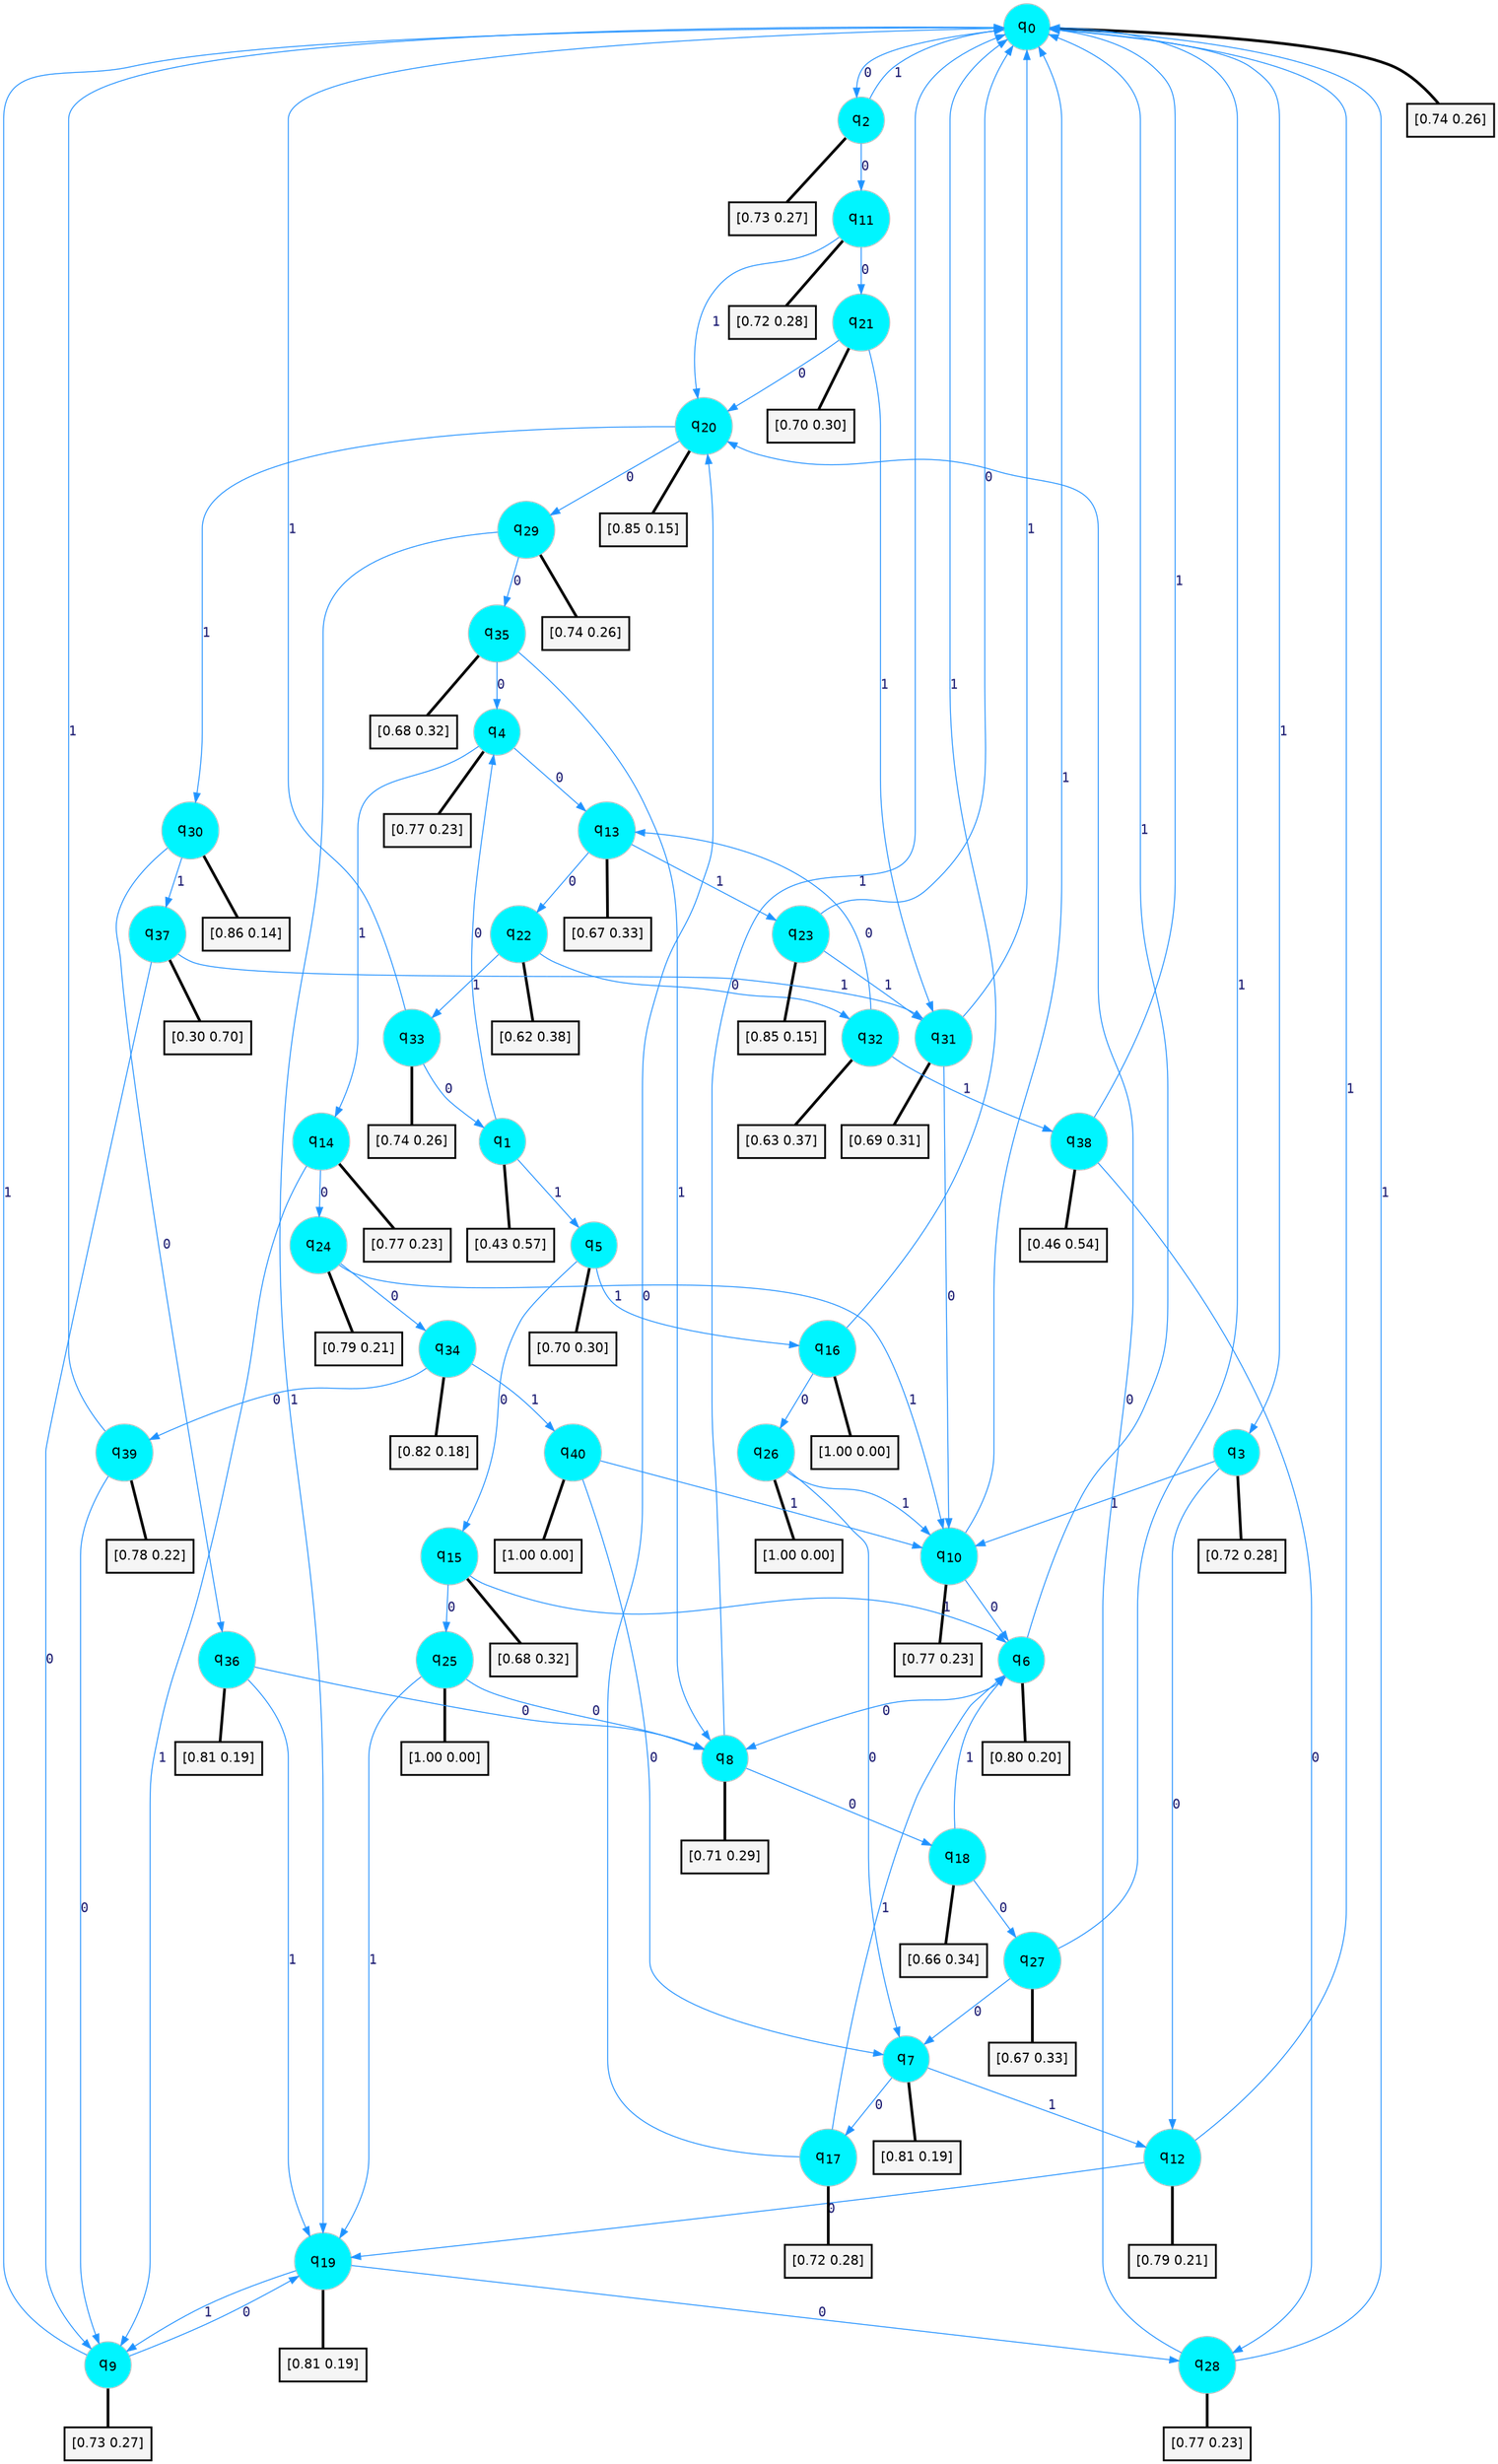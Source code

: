 digraph G {
graph [
bgcolor=transparent, dpi=300, rankdir=TD, size="40,25"];
node [
color=gray, fillcolor=turquoise1, fontcolor=black, fontname=Helvetica, fontsize=16, fontweight=bold, shape=circle, style=filled];
edge [
arrowsize=1, color=dodgerblue1, fontcolor=midnightblue, fontname=courier, fontweight=bold, penwidth=1, style=solid, weight=20];
0[label=<q<SUB>0</SUB>>];
1[label=<q<SUB>1</SUB>>];
2[label=<q<SUB>2</SUB>>];
3[label=<q<SUB>3</SUB>>];
4[label=<q<SUB>4</SUB>>];
5[label=<q<SUB>5</SUB>>];
6[label=<q<SUB>6</SUB>>];
7[label=<q<SUB>7</SUB>>];
8[label=<q<SUB>8</SUB>>];
9[label=<q<SUB>9</SUB>>];
10[label=<q<SUB>10</SUB>>];
11[label=<q<SUB>11</SUB>>];
12[label=<q<SUB>12</SUB>>];
13[label=<q<SUB>13</SUB>>];
14[label=<q<SUB>14</SUB>>];
15[label=<q<SUB>15</SUB>>];
16[label=<q<SUB>16</SUB>>];
17[label=<q<SUB>17</SUB>>];
18[label=<q<SUB>18</SUB>>];
19[label=<q<SUB>19</SUB>>];
20[label=<q<SUB>20</SUB>>];
21[label=<q<SUB>21</SUB>>];
22[label=<q<SUB>22</SUB>>];
23[label=<q<SUB>23</SUB>>];
24[label=<q<SUB>24</SUB>>];
25[label=<q<SUB>25</SUB>>];
26[label=<q<SUB>26</SUB>>];
27[label=<q<SUB>27</SUB>>];
28[label=<q<SUB>28</SUB>>];
29[label=<q<SUB>29</SUB>>];
30[label=<q<SUB>30</SUB>>];
31[label=<q<SUB>31</SUB>>];
32[label=<q<SUB>32</SUB>>];
33[label=<q<SUB>33</SUB>>];
34[label=<q<SUB>34</SUB>>];
35[label=<q<SUB>35</SUB>>];
36[label=<q<SUB>36</SUB>>];
37[label=<q<SUB>37</SUB>>];
38[label=<q<SUB>38</SUB>>];
39[label=<q<SUB>39</SUB>>];
40[label=<q<SUB>40</SUB>>];
41[label="[0.74 0.26]", shape=box,fontcolor=black, fontname=Helvetica, fontsize=14, penwidth=2, fillcolor=whitesmoke,color=black];
42[label="[0.43 0.57]", shape=box,fontcolor=black, fontname=Helvetica, fontsize=14, penwidth=2, fillcolor=whitesmoke,color=black];
43[label="[0.73 0.27]", shape=box,fontcolor=black, fontname=Helvetica, fontsize=14, penwidth=2, fillcolor=whitesmoke,color=black];
44[label="[0.72 0.28]", shape=box,fontcolor=black, fontname=Helvetica, fontsize=14, penwidth=2, fillcolor=whitesmoke,color=black];
45[label="[0.77 0.23]", shape=box,fontcolor=black, fontname=Helvetica, fontsize=14, penwidth=2, fillcolor=whitesmoke,color=black];
46[label="[0.70 0.30]", shape=box,fontcolor=black, fontname=Helvetica, fontsize=14, penwidth=2, fillcolor=whitesmoke,color=black];
47[label="[0.80 0.20]", shape=box,fontcolor=black, fontname=Helvetica, fontsize=14, penwidth=2, fillcolor=whitesmoke,color=black];
48[label="[0.81 0.19]", shape=box,fontcolor=black, fontname=Helvetica, fontsize=14, penwidth=2, fillcolor=whitesmoke,color=black];
49[label="[0.71 0.29]", shape=box,fontcolor=black, fontname=Helvetica, fontsize=14, penwidth=2, fillcolor=whitesmoke,color=black];
50[label="[0.73 0.27]", shape=box,fontcolor=black, fontname=Helvetica, fontsize=14, penwidth=2, fillcolor=whitesmoke,color=black];
51[label="[0.77 0.23]", shape=box,fontcolor=black, fontname=Helvetica, fontsize=14, penwidth=2, fillcolor=whitesmoke,color=black];
52[label="[0.72 0.28]", shape=box,fontcolor=black, fontname=Helvetica, fontsize=14, penwidth=2, fillcolor=whitesmoke,color=black];
53[label="[0.79 0.21]", shape=box,fontcolor=black, fontname=Helvetica, fontsize=14, penwidth=2, fillcolor=whitesmoke,color=black];
54[label="[0.67 0.33]", shape=box,fontcolor=black, fontname=Helvetica, fontsize=14, penwidth=2, fillcolor=whitesmoke,color=black];
55[label="[0.77 0.23]", shape=box,fontcolor=black, fontname=Helvetica, fontsize=14, penwidth=2, fillcolor=whitesmoke,color=black];
56[label="[0.68 0.32]", shape=box,fontcolor=black, fontname=Helvetica, fontsize=14, penwidth=2, fillcolor=whitesmoke,color=black];
57[label="[1.00 0.00]", shape=box,fontcolor=black, fontname=Helvetica, fontsize=14, penwidth=2, fillcolor=whitesmoke,color=black];
58[label="[0.72 0.28]", shape=box,fontcolor=black, fontname=Helvetica, fontsize=14, penwidth=2, fillcolor=whitesmoke,color=black];
59[label="[0.66 0.34]", shape=box,fontcolor=black, fontname=Helvetica, fontsize=14, penwidth=2, fillcolor=whitesmoke,color=black];
60[label="[0.81 0.19]", shape=box,fontcolor=black, fontname=Helvetica, fontsize=14, penwidth=2, fillcolor=whitesmoke,color=black];
61[label="[0.85 0.15]", shape=box,fontcolor=black, fontname=Helvetica, fontsize=14, penwidth=2, fillcolor=whitesmoke,color=black];
62[label="[0.70 0.30]", shape=box,fontcolor=black, fontname=Helvetica, fontsize=14, penwidth=2, fillcolor=whitesmoke,color=black];
63[label="[0.62 0.38]", shape=box,fontcolor=black, fontname=Helvetica, fontsize=14, penwidth=2, fillcolor=whitesmoke,color=black];
64[label="[0.85 0.15]", shape=box,fontcolor=black, fontname=Helvetica, fontsize=14, penwidth=2, fillcolor=whitesmoke,color=black];
65[label="[0.79 0.21]", shape=box,fontcolor=black, fontname=Helvetica, fontsize=14, penwidth=2, fillcolor=whitesmoke,color=black];
66[label="[1.00 0.00]", shape=box,fontcolor=black, fontname=Helvetica, fontsize=14, penwidth=2, fillcolor=whitesmoke,color=black];
67[label="[1.00 0.00]", shape=box,fontcolor=black, fontname=Helvetica, fontsize=14, penwidth=2, fillcolor=whitesmoke,color=black];
68[label="[0.67 0.33]", shape=box,fontcolor=black, fontname=Helvetica, fontsize=14, penwidth=2, fillcolor=whitesmoke,color=black];
69[label="[0.77 0.23]", shape=box,fontcolor=black, fontname=Helvetica, fontsize=14, penwidth=2, fillcolor=whitesmoke,color=black];
70[label="[0.74 0.26]", shape=box,fontcolor=black, fontname=Helvetica, fontsize=14, penwidth=2, fillcolor=whitesmoke,color=black];
71[label="[0.86 0.14]", shape=box,fontcolor=black, fontname=Helvetica, fontsize=14, penwidth=2, fillcolor=whitesmoke,color=black];
72[label="[0.69 0.31]", shape=box,fontcolor=black, fontname=Helvetica, fontsize=14, penwidth=2, fillcolor=whitesmoke,color=black];
73[label="[0.63 0.37]", shape=box,fontcolor=black, fontname=Helvetica, fontsize=14, penwidth=2, fillcolor=whitesmoke,color=black];
74[label="[0.74 0.26]", shape=box,fontcolor=black, fontname=Helvetica, fontsize=14, penwidth=2, fillcolor=whitesmoke,color=black];
75[label="[0.82 0.18]", shape=box,fontcolor=black, fontname=Helvetica, fontsize=14, penwidth=2, fillcolor=whitesmoke,color=black];
76[label="[0.68 0.32]", shape=box,fontcolor=black, fontname=Helvetica, fontsize=14, penwidth=2, fillcolor=whitesmoke,color=black];
77[label="[0.81 0.19]", shape=box,fontcolor=black, fontname=Helvetica, fontsize=14, penwidth=2, fillcolor=whitesmoke,color=black];
78[label="[0.30 0.70]", shape=box,fontcolor=black, fontname=Helvetica, fontsize=14, penwidth=2, fillcolor=whitesmoke,color=black];
79[label="[0.46 0.54]", shape=box,fontcolor=black, fontname=Helvetica, fontsize=14, penwidth=2, fillcolor=whitesmoke,color=black];
80[label="[0.78 0.22]", shape=box,fontcolor=black, fontname=Helvetica, fontsize=14, penwidth=2, fillcolor=whitesmoke,color=black];
81[label="[1.00 0.00]", shape=box,fontcolor=black, fontname=Helvetica, fontsize=14, penwidth=2, fillcolor=whitesmoke,color=black];
0->2 [label=0];
0->3 [label=1];
0->41 [arrowhead=none, penwidth=3,color=black];
1->4 [label=0];
1->5 [label=1];
1->42 [arrowhead=none, penwidth=3,color=black];
2->11 [label=0];
2->0 [label=1];
2->43 [arrowhead=none, penwidth=3,color=black];
3->12 [label=0];
3->10 [label=1];
3->44 [arrowhead=none, penwidth=3,color=black];
4->13 [label=0];
4->14 [label=1];
4->45 [arrowhead=none, penwidth=3,color=black];
5->15 [label=0];
5->16 [label=1];
5->46 [arrowhead=none, penwidth=3,color=black];
6->8 [label=0];
6->0 [label=1];
6->47 [arrowhead=none, penwidth=3,color=black];
7->17 [label=0];
7->12 [label=1];
7->48 [arrowhead=none, penwidth=3,color=black];
8->18 [label=0];
8->0 [label=1];
8->49 [arrowhead=none, penwidth=3,color=black];
9->19 [label=0];
9->0 [label=1];
9->50 [arrowhead=none, penwidth=3,color=black];
10->6 [label=0];
10->0 [label=1];
10->51 [arrowhead=none, penwidth=3,color=black];
11->21 [label=0];
11->20 [label=1];
11->52 [arrowhead=none, penwidth=3,color=black];
12->19 [label=0];
12->0 [label=1];
12->53 [arrowhead=none, penwidth=3,color=black];
13->22 [label=0];
13->23 [label=1];
13->54 [arrowhead=none, penwidth=3,color=black];
14->24 [label=0];
14->9 [label=1];
14->55 [arrowhead=none, penwidth=3,color=black];
15->25 [label=0];
15->6 [label=1];
15->56 [arrowhead=none, penwidth=3,color=black];
16->26 [label=0];
16->0 [label=1];
16->57 [arrowhead=none, penwidth=3,color=black];
17->20 [label=0];
17->6 [label=1];
17->58 [arrowhead=none, penwidth=3,color=black];
18->27 [label=0];
18->6 [label=1];
18->59 [arrowhead=none, penwidth=3,color=black];
19->28 [label=0];
19->9 [label=1];
19->60 [arrowhead=none, penwidth=3,color=black];
20->29 [label=0];
20->30 [label=1];
20->61 [arrowhead=none, penwidth=3,color=black];
21->20 [label=0];
21->31 [label=1];
21->62 [arrowhead=none, penwidth=3,color=black];
22->32 [label=0];
22->33 [label=1];
22->63 [arrowhead=none, penwidth=3,color=black];
23->0 [label=0];
23->31 [label=1];
23->64 [arrowhead=none, penwidth=3,color=black];
24->34 [label=0];
24->10 [label=1];
24->65 [arrowhead=none, penwidth=3,color=black];
25->8 [label=0];
25->19 [label=1];
25->66 [arrowhead=none, penwidth=3,color=black];
26->7 [label=0];
26->10 [label=1];
26->67 [arrowhead=none, penwidth=3,color=black];
27->7 [label=0];
27->0 [label=1];
27->68 [arrowhead=none, penwidth=3,color=black];
28->20 [label=0];
28->0 [label=1];
28->69 [arrowhead=none, penwidth=3,color=black];
29->35 [label=0];
29->19 [label=1];
29->70 [arrowhead=none, penwidth=3,color=black];
30->36 [label=0];
30->37 [label=1];
30->71 [arrowhead=none, penwidth=3,color=black];
31->10 [label=0];
31->0 [label=1];
31->72 [arrowhead=none, penwidth=3,color=black];
32->13 [label=0];
32->38 [label=1];
32->73 [arrowhead=none, penwidth=3,color=black];
33->1 [label=0];
33->0 [label=1];
33->74 [arrowhead=none, penwidth=3,color=black];
34->39 [label=0];
34->40 [label=1];
34->75 [arrowhead=none, penwidth=3,color=black];
35->4 [label=0];
35->8 [label=1];
35->76 [arrowhead=none, penwidth=3,color=black];
36->8 [label=0];
36->19 [label=1];
36->77 [arrowhead=none, penwidth=3,color=black];
37->9 [label=0];
37->31 [label=1];
37->78 [arrowhead=none, penwidth=3,color=black];
38->28 [label=0];
38->0 [label=1];
38->79 [arrowhead=none, penwidth=3,color=black];
39->9 [label=0];
39->0 [label=1];
39->80 [arrowhead=none, penwidth=3,color=black];
40->7 [label=0];
40->10 [label=1];
40->81 [arrowhead=none, penwidth=3,color=black];
}
